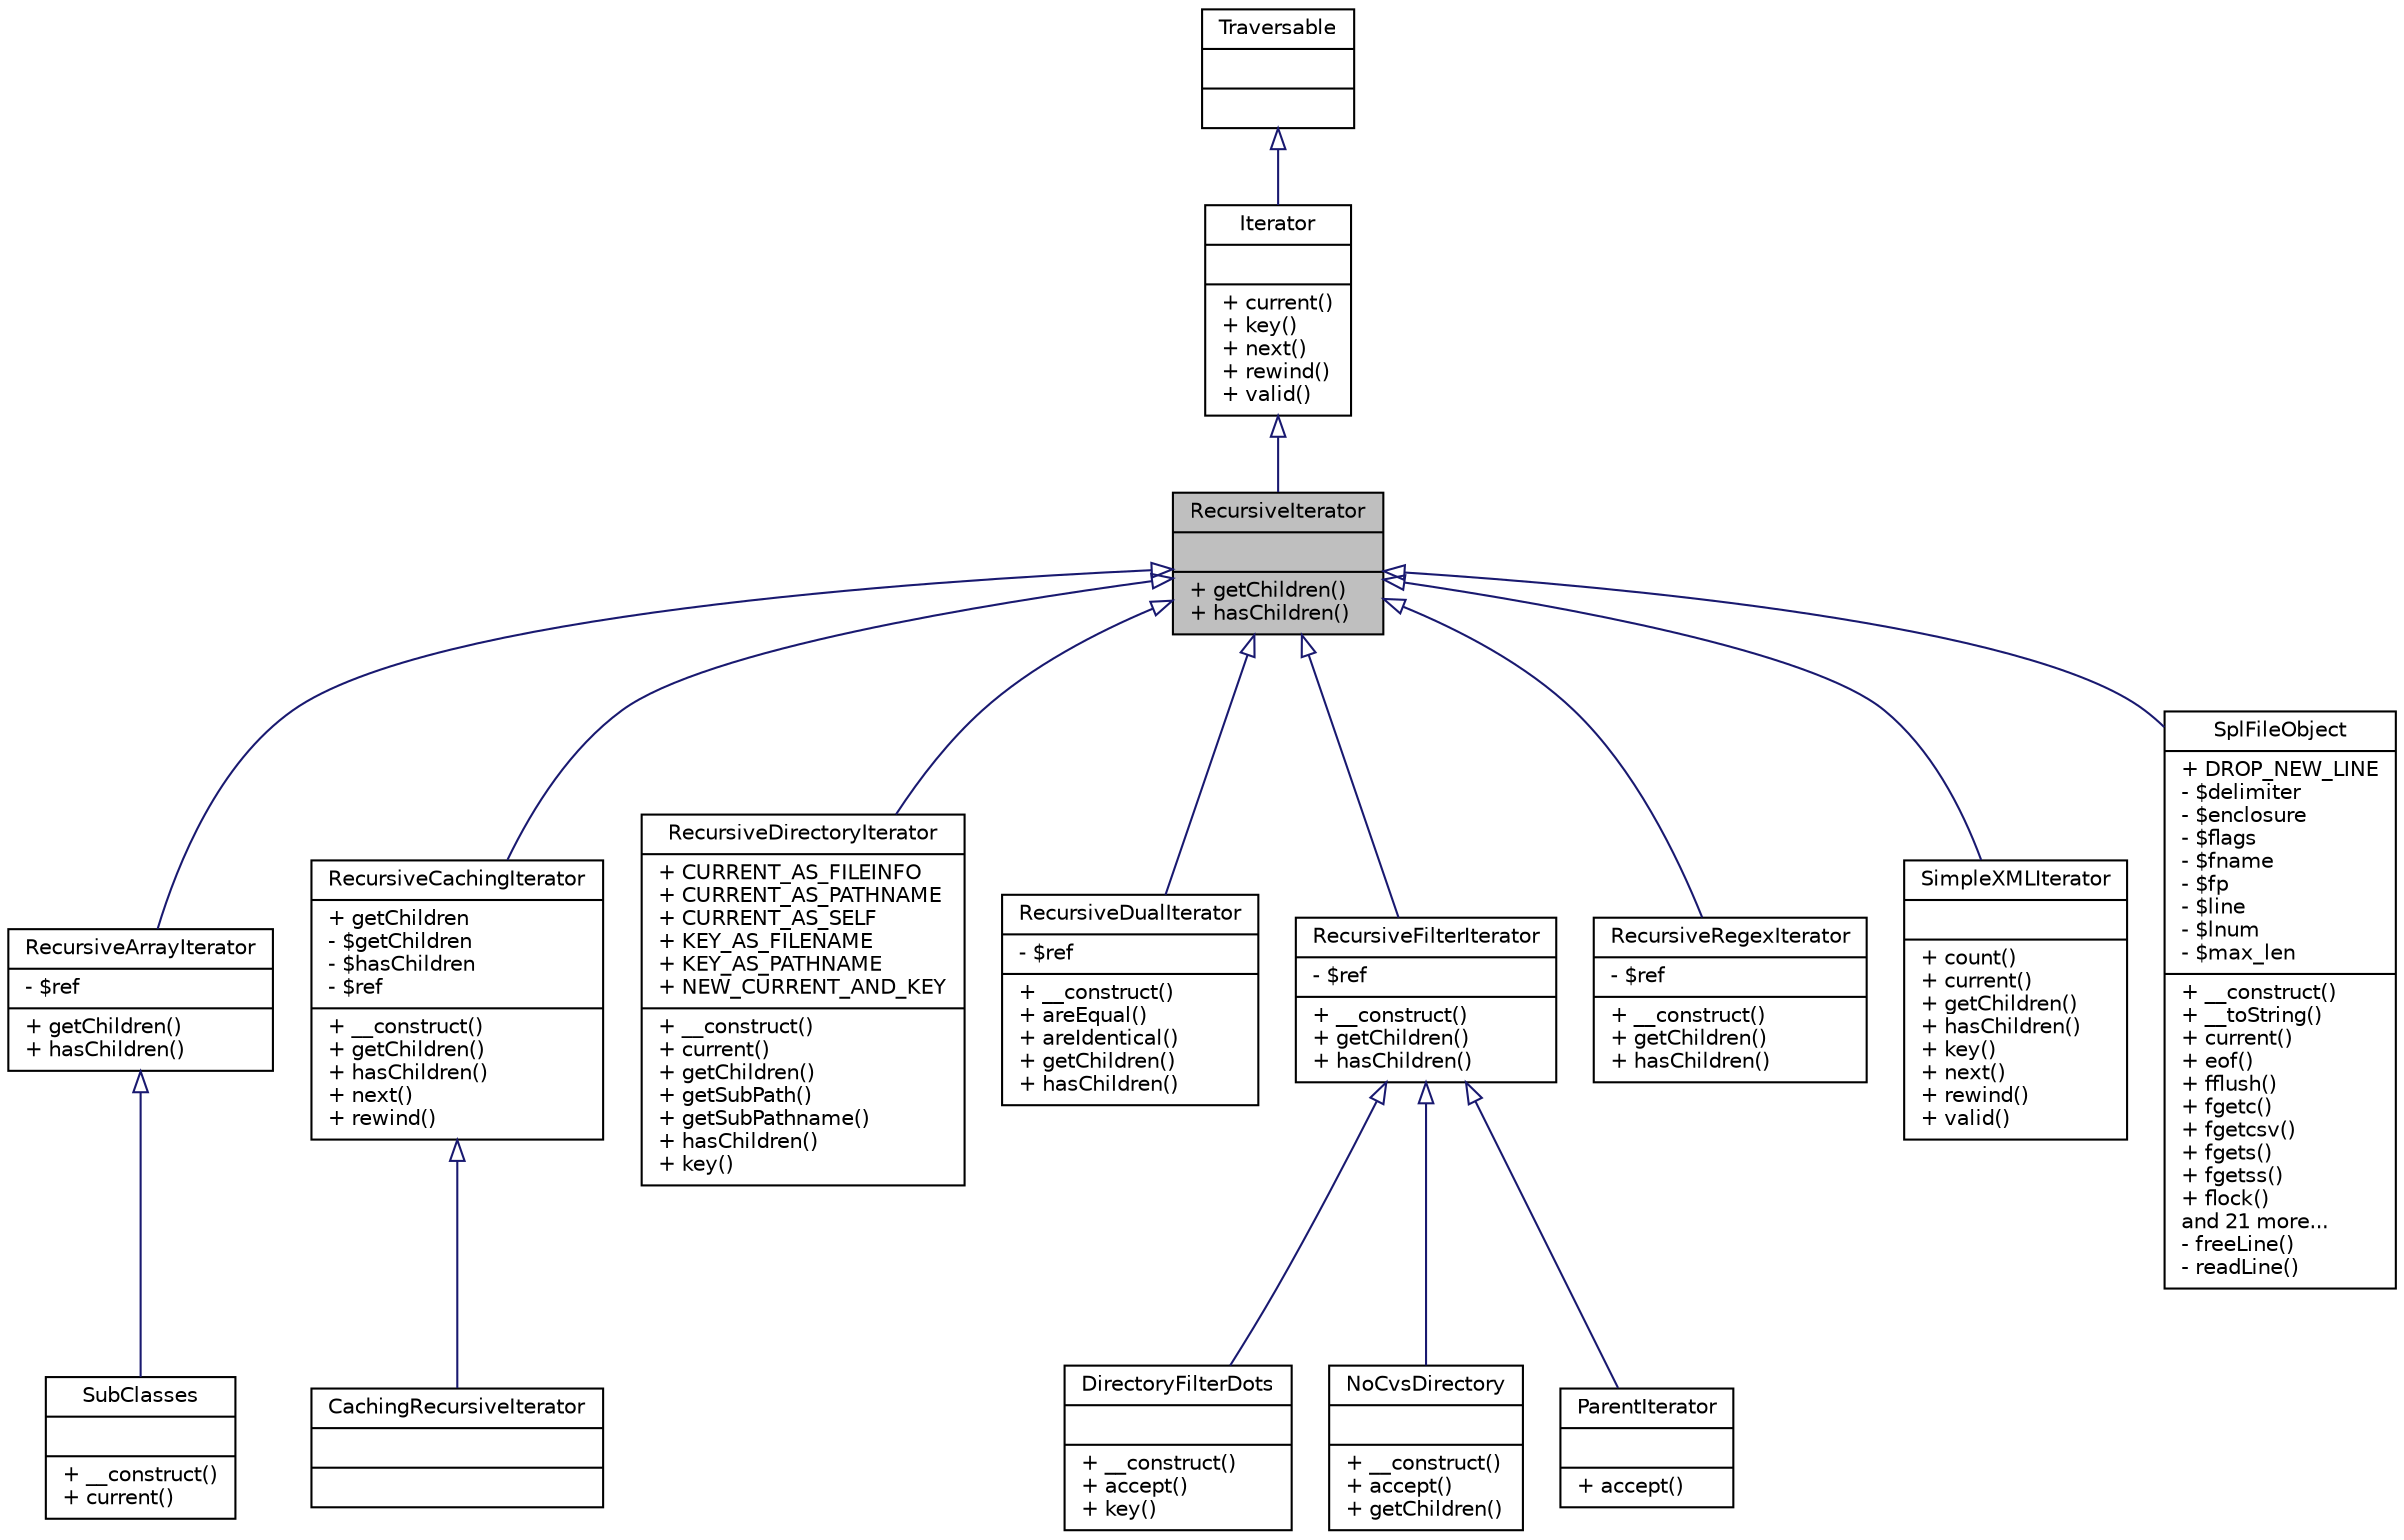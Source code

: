 digraph "RecursiveIterator"
{
  edge [fontname="Helvetica",fontsize="10",labelfontname="Helvetica",labelfontsize="10"];
  node [fontname="Helvetica",fontsize="10",shape=record];
  Node1 [label="{RecursiveIterator\n||+ getChildren()\l+ hasChildren()\l}",height=0.2,width=0.4,color="black", fillcolor="grey75", style="filled" fontcolor="black"];
  Node2 -> Node1 [dir="back",color="midnightblue",fontsize="10",style="solid",arrowtail="onormal",fontname="Helvetica"];
  Node2 [label="{Iterator\n||+ current()\l+ key()\l+ next()\l+ rewind()\l+ valid()\l}",height=0.2,width=0.4,color="black", fillcolor="white", style="filled",URL="$interfaceIterator.html",tooltip="Basic iterator. "];
  Node3 -> Node2 [dir="back",color="midnightblue",fontsize="10",style="solid",arrowtail="onormal",fontname="Helvetica"];
  Node3 [label="{Traversable\n||}",height=0.2,width=0.4,color="black", fillcolor="white", style="filled",URL="$interfaceTraversable.html",tooltip="Interface to detect a class is traversable using foreach. "];
  Node1 -> Node4 [dir="back",color="midnightblue",fontsize="10",style="solid",arrowtail="onormal",fontname="Helvetica"];
  Node4 [label="{RecursiveArrayIterator\n|- $ref\l|+ getChildren()\l+ hasChildren()\l}",height=0.2,width=0.4,color="black", fillcolor="white", style="filled",URL="$classRecursiveArrayIterator.html",tooltip="A recursive array iterator. "];
  Node4 -> Node5 [dir="back",color="midnightblue",fontsize="10",style="solid",arrowtail="onormal",fontname="Helvetica"];
  Node5 [label="{SubClasses\n||+ __construct()\l+ current()\l}",height=0.2,width=0.4,color="black", fillcolor="white", style="filled",URL="$classSubClasses.html",tooltip="Collects sub classes for given class or interface. "];
  Node1 -> Node6 [dir="back",color="midnightblue",fontsize="10",style="solid",arrowtail="onormal",fontname="Helvetica"];
  Node6 [label="{RecursiveCachingIterator\n|+ getChildren\l- $getChildren\l- $hasChildren\l- $ref\l|+ __construct()\l+ getChildren()\l+ hasChildren()\l+ next()\l+ rewind()\l}",height=0.2,width=0.4,color="black", fillcolor="white", style="filled",URL="$classRecursiveCachingIterator.html",tooltip="Cached recursive iteration over another Iterator. "];
  Node6 -> Node7 [dir="back",color="midnightblue",fontsize="10",style="solid",arrowtail="onormal",fontname="Helvetica"];
  Node7 [label="{CachingRecursiveIterator\n||}",height=0.2,width=0.4,color="black", fillcolor="white", style="filled",URL="$classCachingRecursiveIterator.html",tooltip="Compatibility to PHP 5.0. "];
  Node1 -> Node8 [dir="back",color="midnightblue",fontsize="10",style="solid",arrowtail="onormal",fontname="Helvetica"];
  Node8 [label="{RecursiveDirectoryIterator\n|+ CURRENT_AS_FILEINFO\l+ CURRENT_AS_PATHNAME\l+ CURRENT_AS_SELF\l+ KEY_AS_FILENAME\l+ KEY_AS_PATHNAME\l+ NEW_CURRENT_AND_KEY\l|+ __construct()\l+ current()\l+ getChildren()\l+ getSubPath()\l+ getSubPathname()\l+ hasChildren()\l+ key()\l}",height=0.2,width=0.4,color="black", fillcolor="white", style="filled",URL="$classRecursiveDirectoryIterator.html",tooltip="recursive directory iterator "];
  Node1 -> Node9 [dir="back",color="midnightblue",fontsize="10",style="solid",arrowtail="onormal",fontname="Helvetica"];
  Node9 [label="{RecursiveDualIterator\n|- $ref\l|+ __construct()\l+ areEqual()\l+ areIdentical()\l+ getChildren()\l+ hasChildren()\l}",height=0.2,width=0.4,color="black", fillcolor="white", style="filled",URL="$classRecursiveDualIterator.html",tooltip="Synchronous iteration over two recursive iterators. "];
  Node1 -> Node10 [dir="back",color="midnightblue",fontsize="10",style="solid",arrowtail="onormal",fontname="Helvetica"];
  Node10 [label="{RecursiveFilterIterator\n|- $ref\l|+ __construct()\l+ getChildren()\l+ hasChildren()\l}",height=0.2,width=0.4,color="black", fillcolor="white", style="filled",URL="$classRecursiveFilterIterator.html",tooltip="Iterator to filter recursive iterators. "];
  Node10 -> Node11 [dir="back",color="midnightblue",fontsize="10",style="solid",arrowtail="onormal",fontname="Helvetica"];
  Node11 [label="{DirectoryFilterDots\n||+ __construct()\l+ accept()\l+ key()\l}",height=0.2,width=0.4,color="black", fillcolor="white", style="filled",URL="$classDirectoryFilterDots.html",tooltip="A filtered DirectoryIterator. "];
  Node10 -> Node12 [dir="back",color="midnightblue",fontsize="10",style="solid",arrowtail="onormal",fontname="Helvetica"];
  Node12 [label="{NoCvsDirectory\n||+ __construct()\l+ accept()\l+ getChildren()\l}",height=0.2,width=0.4,color="black", fillcolor="white", style="filled",URL="$classNoCvsDirectory.html"];
  Node10 -> Node13 [dir="back",color="midnightblue",fontsize="10",style="solid",arrowtail="onormal",fontname="Helvetica"];
  Node13 [label="{ParentIterator\n||+ accept()\l}",height=0.2,width=0.4,color="black", fillcolor="white", style="filled",URL="$classParentIterator.html",tooltip="Iterator to filter parents. "];
  Node1 -> Node14 [dir="back",color="midnightblue",fontsize="10",style="solid",arrowtail="onormal",fontname="Helvetica"];
  Node14 [label="{RecursiveRegexIterator\n|- $ref\l|+ __construct()\l+ getChildren()\l+ hasChildren()\l}",height=0.2,width=0.4,color="black", fillcolor="white", style="filled",URL="$classRecursiveRegexIterator.html",tooltip="Recursive regular expression filter for iterators. "];
  Node1 -> Node15 [dir="back",color="midnightblue",fontsize="10",style="solid",arrowtail="onormal",fontname="Helvetica"];
  Node15 [label="{SimpleXMLIterator\n||+ count()\l+ current()\l+ getChildren()\l+ hasChildren()\l+ key()\l+ next()\l+ rewind()\l+ valid()\l}",height=0.2,width=0.4,color="black", fillcolor="white", style="filled",URL="$classSimpleXMLIterator.html",tooltip="recursive SimpleXML_Element iterator "];
  Node1 -> Node16 [dir="back",color="midnightblue",fontsize="10",style="solid",arrowtail="onormal",fontname="Helvetica"];
  Node16 [label="{SplFileObject\n|+ DROP_NEW_LINE\l- $delimiter\l- $enclosure\l- $flags\l- $fname\l- $fp\l- $line\l- $lnum\l- $max_len\l|+ __construct()\l+ __toString()\l+ current()\l+ eof()\l+ fflush()\l+ fgetc()\l+ fgetcsv()\l+ fgets()\l+ fgetss()\l+ flock()\land 21 more...\l- freeLine()\l- readLine()\l}",height=0.2,width=0.4,color="black", fillcolor="white", style="filled",URL="$classSplFileObject.html",tooltip="Object representation for any stream. "];
}
